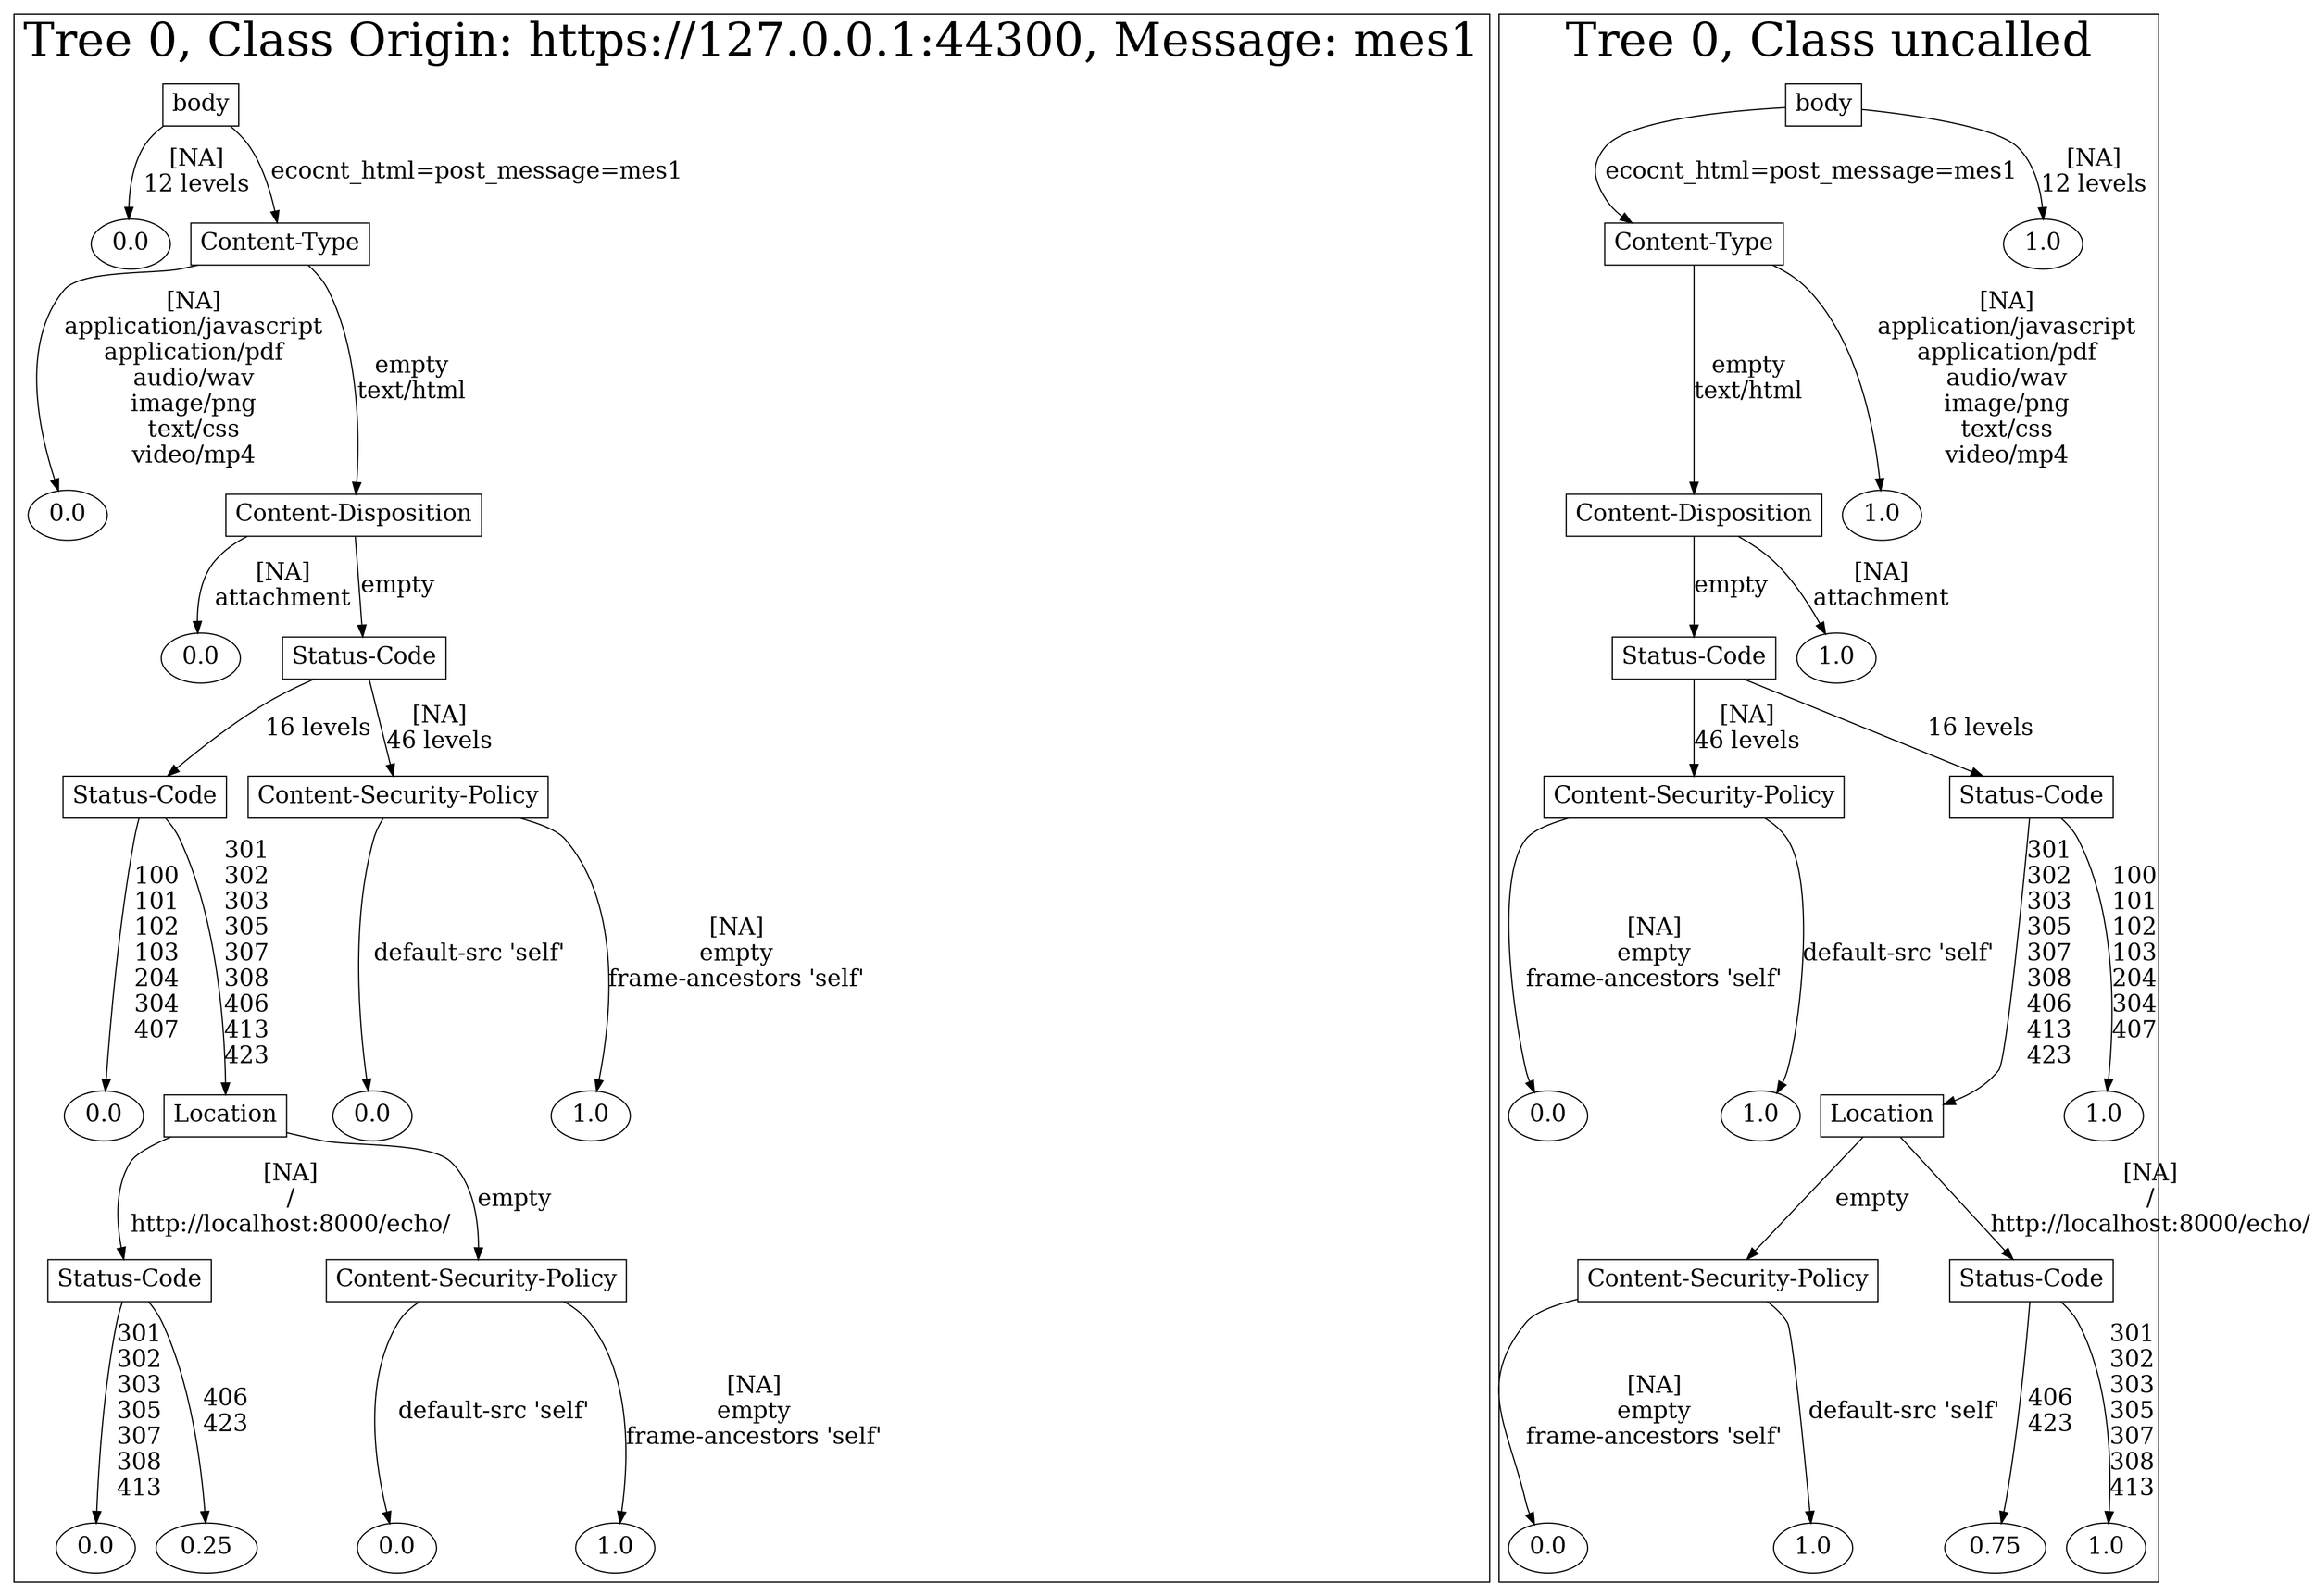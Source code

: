 /*
Generated by:
    http://https://github.com/h2oai/h2o-3/tree/master/h2o-genmodel/src/main/java/hex/genmodel/tools/PrintMojo.java
*/

/*
On a mac:

$ brew install graphviz
$ dot -Tpng file.gv -o file.png
$ open file.png
*/

digraph G {

subgraph cluster_0 {
/* Nodes */

/* Level 0 */
{
"SG_0_Node_0" [shape=box, fontsize=20, label="body"]
}

/* Level 1 */
{
"SG_0_Node_10" [fontsize=20, label="0.0"]
"SG_0_Node_1" [shape=box, fontsize=20, label="Content-Type"]
}

/* Level 2 */
{
"SG_0_Node_11" [fontsize=20, label="0.0"]
"SG_0_Node_2" [shape=box, fontsize=20, label="Content-Disposition"]
}

/* Level 3 */
{
"SG_0_Node_12" [fontsize=20, label="0.0"]
"SG_0_Node_3" [shape=box, fontsize=20, label="Status-Code"]
}

/* Level 4 */
{
"SG_0_Node_4" [shape=box, fontsize=20, label="Status-Code"]
"SG_0_Node_5" [shape=box, fontsize=20, label="Content-Security-Policy"]
}

/* Level 5 */
{
"SG_0_Node_13" [fontsize=20, label="0.0"]
"SG_0_Node_6" [shape=box, fontsize=20, label="Location"]
"SG_0_Node_14" [fontsize=20, label="0.0"]
"SG_0_Node_15" [fontsize=20, label="1.0"]
}

/* Level 6 */
{
"SG_0_Node_7" [shape=box, fontsize=20, label="Status-Code"]
"SG_0_Node_8" [shape=box, fontsize=20, label="Content-Security-Policy"]
}

/* Level 7 */
{
"SG_0_Node_16" [fontsize=20, label="0.0"]
"SG_0_Node_17" [fontsize=20, label="0.25"]
"SG_0_Node_18" [fontsize=20, label="0.0"]
"SG_0_Node_19" [fontsize=20, label="1.0"]
}

/* Edges */
"SG_0_Node_0" -> "SG_0_Node_10" [fontsize=20, label="[NA]
12 levels
"]
"SG_0_Node_0" -> "SG_0_Node_1" [fontsize=20, label="ecocnt_html=post_message=mes1
"]
"SG_0_Node_1" -> "SG_0_Node_11" [fontsize=20, label="[NA]
application/javascript
application/pdf
audio/wav
image/png
text/css
video/mp4
"]
"SG_0_Node_1" -> "SG_0_Node_2" [fontsize=20, label="empty
text/html
"]
"SG_0_Node_2" -> "SG_0_Node_12" [fontsize=20, label="[NA]
attachment
"]
"SG_0_Node_2" -> "SG_0_Node_3" [fontsize=20, label="empty
"]
"SG_0_Node_3" -> "SG_0_Node_4" [fontsize=20, label="16 levels
"]
"SG_0_Node_3" -> "SG_0_Node_5" [fontsize=20, label="[NA]
46 levels
"]
"SG_0_Node_5" -> "SG_0_Node_14" [fontsize=20, label="default-src 'self'
"]
"SG_0_Node_5" -> "SG_0_Node_15" [fontsize=20, label="[NA]
empty
frame-ancestors 'self'
"]
"SG_0_Node_4" -> "SG_0_Node_13" [fontsize=20, label="100
101
102
103
204
304
407
"]
"SG_0_Node_4" -> "SG_0_Node_6" [fontsize=20, label="301
302
303
305
307
308
406
413
423
"]
"SG_0_Node_6" -> "SG_0_Node_7" [fontsize=20, label="[NA]
/
http://localhost:8000/echo/
"]
"SG_0_Node_6" -> "SG_0_Node_8" [fontsize=20, label="empty
"]
"SG_0_Node_8" -> "SG_0_Node_18" [fontsize=20, label="default-src 'self'
"]
"SG_0_Node_8" -> "SG_0_Node_19" [fontsize=20, label="[NA]
empty
frame-ancestors 'self'
"]
"SG_0_Node_7" -> "SG_0_Node_16" [fontsize=20, label="301
302
303
305
307
308
413
"]
"SG_0_Node_7" -> "SG_0_Node_17" [fontsize=20, label="406
423
"]

fontsize=40
label="Tree 0, Class Origin: https://127.0.0.1:44300, Message: mes1"
}

subgraph cluster_1 {
/* Nodes */

/* Level 0 */
{
"SG_1_Node_0" [shape=box, fontsize=20, label="body"]
}

/* Level 1 */
{
"SG_1_Node_1" [shape=box, fontsize=20, label="Content-Type"]
"SG_1_Node_10" [fontsize=20, label="1.0"]
}

/* Level 2 */
{
"SG_1_Node_2" [shape=box, fontsize=20, label="Content-Disposition"]
"SG_1_Node_11" [fontsize=20, label="1.0"]
}

/* Level 3 */
{
"SG_1_Node_3" [shape=box, fontsize=20, label="Status-Code"]
"SG_1_Node_12" [fontsize=20, label="1.0"]
}

/* Level 4 */
{
"SG_1_Node_4" [shape=box, fontsize=20, label="Content-Security-Policy"]
"SG_1_Node_5" [shape=box, fontsize=20, label="Status-Code"]
}

/* Level 5 */
{
"SG_1_Node_13" [fontsize=20, label="0.0"]
"SG_1_Node_14" [fontsize=20, label="1.0"]
"SG_1_Node_6" [shape=box, fontsize=20, label="Location"]
"SG_1_Node_15" [fontsize=20, label="1.0"]
}

/* Level 6 */
{
"SG_1_Node_7" [shape=box, fontsize=20, label="Content-Security-Policy"]
"SG_1_Node_8" [shape=box, fontsize=20, label="Status-Code"]
}

/* Level 7 */
{
"SG_1_Node_16" [fontsize=20, label="0.0"]
"SG_1_Node_17" [fontsize=20, label="1.0"]
"SG_1_Node_18" [fontsize=20, label="0.75"]
"SG_1_Node_19" [fontsize=20, label="1.0"]
}

/* Edges */
"SG_1_Node_0" -> "SG_1_Node_1" [fontsize=20, label="ecocnt_html=post_message=mes1
"]
"SG_1_Node_0" -> "SG_1_Node_10" [fontsize=20, label="[NA]
12 levels
"]
"SG_1_Node_1" -> "SG_1_Node_2" [fontsize=20, label="empty
text/html
"]
"SG_1_Node_1" -> "SG_1_Node_11" [fontsize=20, label="[NA]
application/javascript
application/pdf
audio/wav
image/png
text/css
video/mp4
"]
"SG_1_Node_2" -> "SG_1_Node_3" [fontsize=20, label="empty
"]
"SG_1_Node_2" -> "SG_1_Node_12" [fontsize=20, label="[NA]
attachment
"]
"SG_1_Node_3" -> "SG_1_Node_4" [fontsize=20, label="[NA]
46 levels
"]
"SG_1_Node_3" -> "SG_1_Node_5" [fontsize=20, label="16 levels
"]
"SG_1_Node_5" -> "SG_1_Node_6" [fontsize=20, label="301
302
303
305
307
308
406
413
423
"]
"SG_1_Node_5" -> "SG_1_Node_15" [fontsize=20, label="100
101
102
103
204
304
407
"]
"SG_1_Node_6" -> "SG_1_Node_7" [fontsize=20, label="empty
"]
"SG_1_Node_6" -> "SG_1_Node_8" [fontsize=20, label="[NA]
/
http://localhost:8000/echo/
"]
"SG_1_Node_8" -> "SG_1_Node_18" [fontsize=20, label="406
423
"]
"SG_1_Node_8" -> "SG_1_Node_19" [fontsize=20, label="301
302
303
305
307
308
413
"]
"SG_1_Node_7" -> "SG_1_Node_16" [fontsize=20, label="[NA]
empty
frame-ancestors 'self'
"]
"SG_1_Node_7" -> "SG_1_Node_17" [fontsize=20, label="default-src 'self'
"]
"SG_1_Node_4" -> "SG_1_Node_13" [fontsize=20, label="[NA]
empty
frame-ancestors 'self'
"]
"SG_1_Node_4" -> "SG_1_Node_14" [fontsize=20, label="default-src 'self'
"]

fontsize=40
label="Tree 0, Class uncalled"
}

}

